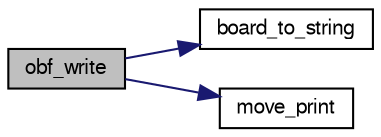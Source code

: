 digraph "obf_write"
{
 // LATEX_PDF_SIZE
  bgcolor="transparent";
  edge [fontname="FreeSans",fontsize="10",labelfontname="FreeSans",labelfontsize="10"];
  node [fontname="FreeSans",fontsize="10",shape=record];
  rankdir="LR";
  Node1 [label="obf_write",height=0.2,width=0.4,color="black", fillcolor="grey75", style="filled", fontcolor="black",tooltip="Write an OBF structure."];
  Node1 -> Node2 [color="midnightblue",fontsize="10",style="solid",fontname="FreeSans"];
  Node2 [label="board_to_string",height=0.2,width=0.4,color="black",URL="$board_8c.html#a5f43645a89dd567f64bc91de6fed5b5a",tooltip="convert the to a compact string."];
  Node1 -> Node3 [color="midnightblue",fontsize="10",style="solid",fontname="FreeSans"];
  Node3 [label="move_print",height=0.2,width=0.4,color="black",URL="$move_8c.html#a2ec4fa6e50ff377157eddba43ff1d010",tooltip="Print out a move."];
}

